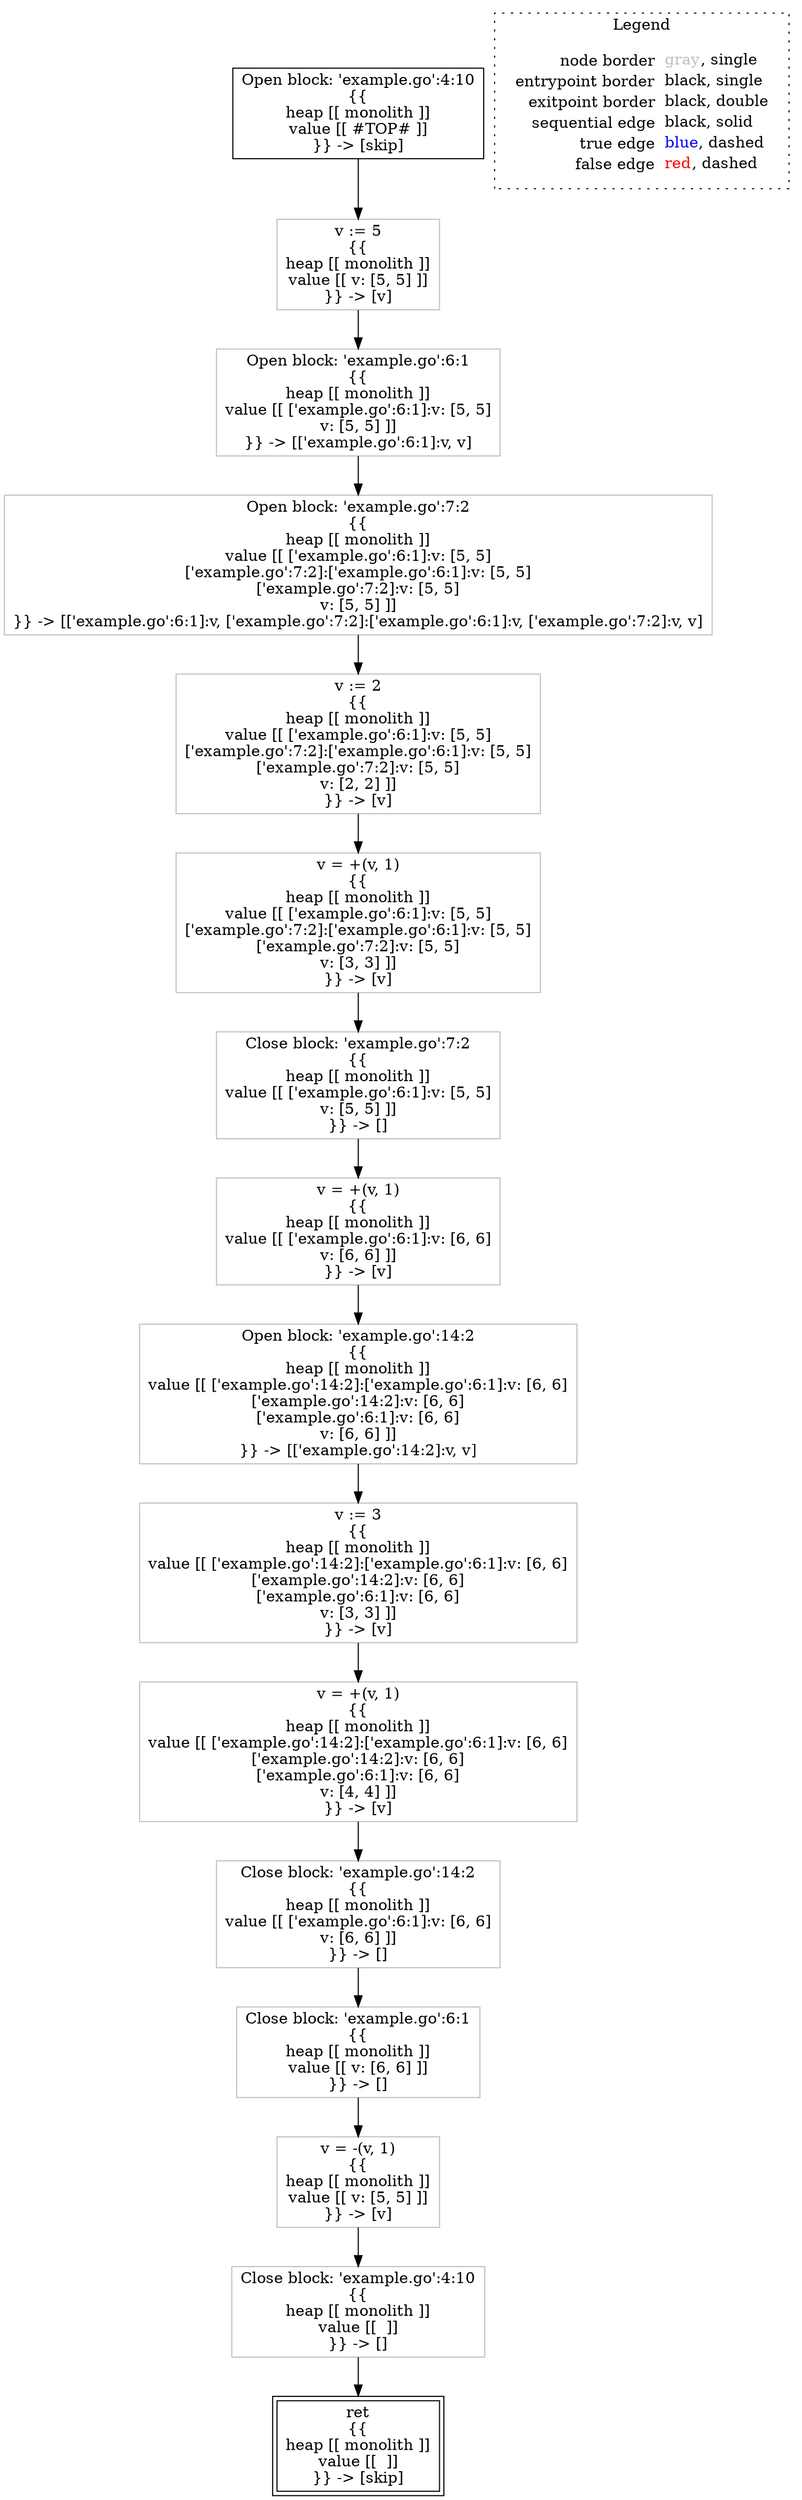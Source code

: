 digraph {
	"node0" [shape="rect",color="black",label=<Open block: 'example.go':4:10<BR/>{{<BR/>heap [[ monolith ]]<BR/>value [[ #TOP# ]]<BR/>}} -&gt; [skip]>];
	"node1" [shape="rect",color="gray",label=<v = +(v, 1)<BR/>{{<BR/>heap [[ monolith ]]<BR/>value [[ ['example.go':14:2]:['example.go':6:1]:v: [6, 6]<BR/>['example.go':14:2]:v: [6, 6]<BR/>['example.go':6:1]:v: [6, 6]<BR/>v: [4, 4] ]]<BR/>}} -&gt; [v]>];
	"node2" [shape="rect",color="gray",label=<v := 2<BR/>{{<BR/>heap [[ monolith ]]<BR/>value [[ ['example.go':6:1]:v: [5, 5]<BR/>['example.go':7:2]:['example.go':6:1]:v: [5, 5]<BR/>['example.go':7:2]:v: [5, 5]<BR/>v: [2, 2] ]]<BR/>}} -&gt; [v]>];
	"node3" [shape="rect",color="gray",label=<v := 3<BR/>{{<BR/>heap [[ monolith ]]<BR/>value [[ ['example.go':14:2]:['example.go':6:1]:v: [6, 6]<BR/>['example.go':14:2]:v: [6, 6]<BR/>['example.go':6:1]:v: [6, 6]<BR/>v: [3, 3] ]]<BR/>}} -&gt; [v]>];
	"node4" [shape="rect",color="gray",label=<Open block: 'example.go':6:1<BR/>{{<BR/>heap [[ monolith ]]<BR/>value [[ ['example.go':6:1]:v: [5, 5]<BR/>v: [5, 5] ]]<BR/>}} -&gt; [['example.go':6:1]:v, v]>];
	"node5" [shape="rect",color="gray",label=<Open block: 'example.go':7:2<BR/>{{<BR/>heap [[ monolith ]]<BR/>value [[ ['example.go':6:1]:v: [5, 5]<BR/>['example.go':7:2]:['example.go':6:1]:v: [5, 5]<BR/>['example.go':7:2]:v: [5, 5]<BR/>v: [5, 5] ]]<BR/>}} -&gt; [['example.go':6:1]:v, ['example.go':7:2]:['example.go':6:1]:v, ['example.go':7:2]:v, v]>];
	"node6" [shape="rect",color="gray",label=<Close block: 'example.go':7:2<BR/>{{<BR/>heap [[ monolith ]]<BR/>value [[ ['example.go':6:1]:v: [5, 5]<BR/>v: [5, 5] ]]<BR/>}} -&gt; []>];
	"node7" [shape="rect",color="gray",label=<v = -(v, 1)<BR/>{{<BR/>heap [[ monolith ]]<BR/>value [[ v: [5, 5] ]]<BR/>}} -&gt; [v]>];
	"node8" [shape="rect",color="black",peripheries="2",label=<ret<BR/>{{<BR/>heap [[ monolith ]]<BR/>value [[  ]]<BR/>}} -&gt; [skip]>];
	"node9" [shape="rect",color="gray",label=<v := 5<BR/>{{<BR/>heap [[ monolith ]]<BR/>value [[ v: [5, 5] ]]<BR/>}} -&gt; [v]>];
	"node10" [shape="rect",color="gray",label=<Close block: 'example.go':4:10<BR/>{{<BR/>heap [[ monolith ]]<BR/>value [[  ]]<BR/>}} -&gt; []>];
	"node11" [shape="rect",color="gray",label=<Open block: 'example.go':14:2<BR/>{{<BR/>heap [[ monolith ]]<BR/>value [[ ['example.go':14:2]:['example.go':6:1]:v: [6, 6]<BR/>['example.go':14:2]:v: [6, 6]<BR/>['example.go':6:1]:v: [6, 6]<BR/>v: [6, 6] ]]<BR/>}} -&gt; [['example.go':14:2]:v, v]>];
	"node12" [shape="rect",color="gray",label=<v = +(v, 1)<BR/>{{<BR/>heap [[ monolith ]]<BR/>value [[ ['example.go':6:1]:v: [5, 5]<BR/>['example.go':7:2]:['example.go':6:1]:v: [5, 5]<BR/>['example.go':7:2]:v: [5, 5]<BR/>v: [3, 3] ]]<BR/>}} -&gt; [v]>];
	"node13" [shape="rect",color="gray",label=<v = +(v, 1)<BR/>{{<BR/>heap [[ monolith ]]<BR/>value [[ ['example.go':6:1]:v: [6, 6]<BR/>v: [6, 6] ]]<BR/>}} -&gt; [v]>];
	"node14" [shape="rect",color="gray",label=<Close block: 'example.go':14:2<BR/>{{<BR/>heap [[ monolith ]]<BR/>value [[ ['example.go':6:1]:v: [6, 6]<BR/>v: [6, 6] ]]<BR/>}} -&gt; []>];
	"node15" [shape="rect",color="gray",label=<Close block: 'example.go':6:1<BR/>{{<BR/>heap [[ monolith ]]<BR/>value [[ v: [6, 6] ]]<BR/>}} -&gt; []>];
	"node1" -> "node14" [color="black"];
	"node2" -> "node12" [color="black"];
	"node3" -> "node1" [color="black"];
	"node4" -> "node5" [color="black"];
	"node5" -> "node2" [color="black"];
	"node6" -> "node13" [color="black"];
	"node7" -> "node10" [color="black"];
	"node9" -> "node4" [color="black"];
	"node10" -> "node8" [color="black"];
	"node0" -> "node9" [color="black"];
	"node11" -> "node3" [color="black"];
	"node12" -> "node6" [color="black"];
	"node13" -> "node11" [color="black"];
	"node14" -> "node15" [color="black"];
	"node15" -> "node7" [color="black"];
subgraph cluster_legend {
	label="Legend";
	style=dotted;
	node [shape=plaintext];
	"legend" [label=<<table border="0" cellpadding="2" cellspacing="0" cellborder="0"><tr><td align="right">node border&nbsp;</td><td align="left"><font color="gray">gray</font>, single</td></tr><tr><td align="right">entrypoint border&nbsp;</td><td align="left"><font color="black">black</font>, single</td></tr><tr><td align="right">exitpoint border&nbsp;</td><td align="left"><font color="black">black</font>, double</td></tr><tr><td align="right">sequential edge&nbsp;</td><td align="left"><font color="black">black</font>, solid</td></tr><tr><td align="right">true edge&nbsp;</td><td align="left"><font color="blue">blue</font>, dashed</td></tr><tr><td align="right">false edge&nbsp;</td><td align="left"><font color="red">red</font>, dashed</td></tr></table>>];
}

}
